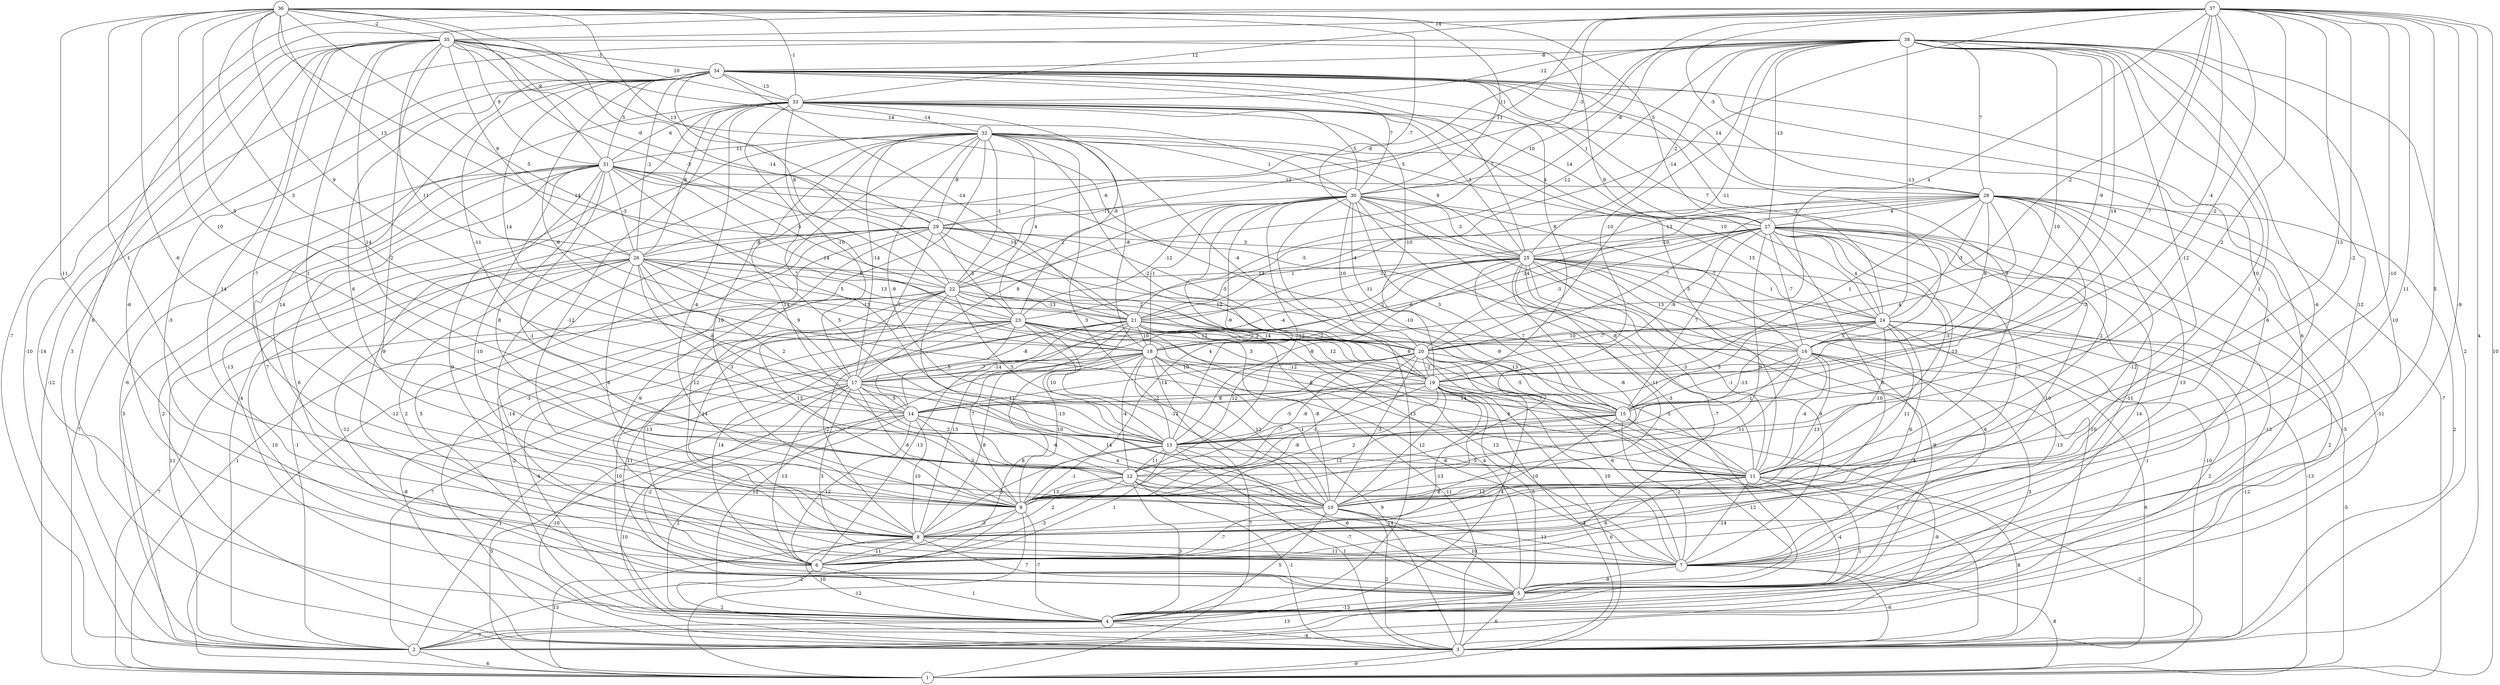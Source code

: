 graph { 
	 fontname="Helvetica,Arial,sans-serif" 
	 node [shape = circle]; 
	 38 -- 2 [label = "3"];
	 38 -- 3 [label = "2"];
	 38 -- 5 [label = "10"];
	 38 -- 6 [label = "-6"];
	 38 -- 7 [label = "12"];
	 38 -- 8 [label = "1"];
	 38 -- 10 [label = "-10"];
	 38 -- 11 [label = "-12"];
	 38 -- 14 [label = "-10"];
	 38 -- 15 [label = "10"];
	 38 -- 16 [label = "-9"];
	 38 -- 19 [label = "14"];
	 38 -- 20 [label = "-11"];
	 38 -- 21 [label = "-12"];
	 38 -- 22 [label = "5"];
	 38 -- 24 [label = "-13"];
	 38 -- 25 [label = "-2"];
	 38 -- 26 [label = "-6"];
	 38 -- 27 [label = "-13"];
	 38 -- 28 [label = "7"];
	 38 -- 30 [label = "-8"];
	 38 -- 33 [label = "-12"];
	 38 -- 34 [label = "-8"];
	 37 -- 1 [label = "10"];
	 37 -- 2 [label = "-7"];
	 37 -- 3 [label = "4"];
	 37 -- 4 [label = "8"];
	 37 -- 5 [label = "-9"];
	 37 -- 6 [label = "11"];
	 37 -- 7 [label = "5"];
	 37 -- 8 [label = "-10"];
	 37 -- 9 [label = "-2"];
	 37 -- 11 [label = "13"];
	 37 -- 12 [label = "2"];
	 37 -- 14 [label = "-7"];
	 37 -- 15 [label = "-2"];
	 37 -- 18 [label = "4"];
	 37 -- 19 [label = "-4"];
	 37 -- 20 [label = "-2"];
	 37 -- 21 [label = "-14"];
	 37 -- 22 [label = "10"];
	 37 -- 28 [label = "-5"];
	 37 -- 29 [label = "11"];
	 37 -- 30 [label = "-3"];
	 37 -- 33 [label = "12"];
	 37 -- 35 [label = "14"];
	 36 -- 8 [label = "-11"];
	 36 -- 9 [label = "1"];
	 36 -- 10 [label = "-6"];
	 36 -- 13 [label = "10"];
	 36 -- 14 [label = "5"];
	 36 -- 17 [label = "3"];
	 36 -- 18 [label = "9"];
	 36 -- 19 [label = "14"];
	 36 -- 21 [label = "-14"];
	 36 -- 23 [label = "5"];
	 36 -- 25 [label = "-7"];
	 36 -- 26 [label = "13"];
	 36 -- 27 [label = "5"];
	 36 -- 29 [label = "13"];
	 36 -- 30 [label = "11"];
	 36 -- 31 [label = "-9"];
	 36 -- 33 [label = "-1"];
	 36 -- 35 [label = "-2"];
	 35 -- 2 [label = "-10"];
	 35 -- 3 [label = "-14"];
	 35 -- 6 [label = "-6"];
	 35 -- 8 [label = "14"];
	 35 -- 9 [label = "-7"];
	 35 -- 10 [label = "1"];
	 35 -- 11 [label = "2"];
	 35 -- 13 [label = "14"];
	 35 -- 18 [label = "11"];
	 35 -- 20 [label = "-6"];
	 35 -- 22 [label = "-3"];
	 35 -- 24 [label = "9"];
	 35 -- 26 [label = "9"];
	 35 -- 29 [label = "-9"];
	 35 -- 30 [label = "14"];
	 35 -- 31 [label = "9"];
	 35 -- 33 [label = "10"];
	 35 -- 34 [label = "-1"];
	 34 -- 1 [label = "-12"];
	 34 -- 5 [label = "6"];
	 34 -- 6 [label = "-3"];
	 34 -- 7 [label = "6"];
	 34 -- 8 [label = "14"];
	 34 -- 9 [label = "6"];
	 34 -- 11 [label = "9"];
	 34 -- 14 [label = "-11"];
	 34 -- 15 [label = "-6"];
	 34 -- 16 [label = "-3"];
	 34 -- 17 [label = "14"];
	 34 -- 19 [label = "8"];
	 34 -- 21 [label = "-14"];
	 34 -- 22 [label = "8"];
	 34 -- 24 [label = "7"];
	 34 -- 25 [label = "7"];
	 34 -- 26 [label = "-2"];
	 34 -- 27 [label = "1"];
	 34 -- 28 [label = "14"];
	 34 -- 30 [label = "7"];
	 34 -- 31 [label = "5"];
	 34 -- 33 [label = "-13"];
	 33 -- 1 [label = "-7"];
	 33 -- 2 [label = "-6"];
	 33 -- 4 [label = "-13"];
	 33 -- 8 [label = "-12"];
	 33 -- 9 [label = "-4"];
	 33 -- 11 [label = "5"];
	 33 -- 13 [label = "7"];
	 33 -- 17 [label = "-10"];
	 33 -- 19 [label = "-10"];
	 33 -- 23 [label = "-9"];
	 33 -- 25 [label = "3"];
	 33 -- 26 [label = "8"];
	 33 -- 27 [label = "14"];
	 33 -- 30 [label = "5"];
	 33 -- 31 [label = "6"];
	 33 -- 32 [label = "-14"];
	 32 -- 1 [label = "-12"];
	 32 -- 2 [label = "4"];
	 32 -- 3 [label = "-3"];
	 32 -- 6 [label = "-9"];
	 32 -- 9 [label = "10"];
	 32 -- 10 [label = "3"];
	 32 -- 12 [label = "14"];
	 32 -- 13 [label = "-9"];
	 32 -- 15 [label = "-2"];
	 32 -- 17 [label = "-14"];
	 32 -- 18 [label = "-8"];
	 32 -- 19 [label = "-4"];
	 32 -- 22 [label = "-1"];
	 32 -- 23 [label = "4"];
	 32 -- 24 [label = "10"];
	 32 -- 25 [label = "9"];
	 32 -- 27 [label = "4"];
	 32 -- 29 [label = "-9"];
	 32 -- 30 [label = "1"];
	 32 -- 31 [label = "11"];
	 31 -- 1 [label = "7"];
	 31 -- 2 [label = "5"];
	 31 -- 3 [label = "2"];
	 31 -- 5 [label = "6"];
	 31 -- 6 [label = "7"];
	 31 -- 7 [label = "9"];
	 31 -- 8 [label = "-10"];
	 31 -- 10 [label = "-1"];
	 31 -- 11 [label = "5"];
	 31 -- 12 [label = "8"];
	 31 -- 16 [label = "-5"];
	 31 -- 18 [label = "-14"];
	 31 -- 21 [label = "-14"];
	 31 -- 22 [label = "-5"];
	 31 -- 26 [label = "-3"];
	 31 -- 28 [label = "12"];
	 30 -- 3 [label = "-10"];
	 30 -- 4 [label = "13"];
	 30 -- 5 [label = "-3"];
	 30 -- 9 [label = "4"];
	 30 -- 10 [label = "-9"];
	 30 -- 11 [label = "-8"];
	 30 -- 12 [label = "-12"];
	 30 -- 13 [label = "-9"];
	 30 -- 15 [label = "3"];
	 30 -- 16 [label = "-7"];
	 30 -- 17 [label = "9"];
	 30 -- 18 [label = "-1"];
	 30 -- 20 [label = "10"];
	 30 -- 22 [label = "2"];
	 30 -- 23 [label = "-12"];
	 30 -- 24 [label = "13"];
	 30 -- 25 [label = "-3"];
	 30 -- 29 [label = "-11"];
	 29 -- 1 [label = "1"];
	 29 -- 2 [label = "-1"];
	 29 -- 5 [label = "5"];
	 29 -- 7 [label = "-9"];
	 29 -- 8 [label = "12"];
	 29 -- 11 [label = "6"];
	 29 -- 17 [label = "7"];
	 29 -- 19 [label = "12"];
	 29 -- 20 [label = "-5"];
	 29 -- 23 [label = "-5"];
	 29 -- 25 [label = "3"];
	 29 -- 26 [label = "-8"];
	 28 -- 2 [label = "-5"];
	 28 -- 3 [label = "2"];
	 28 -- 4 [label = "-11"];
	 28 -- 7 [label = "13"];
	 28 -- 8 [label = "-12"];
	 28 -- 11 [label = "2"];
	 28 -- 14 [label = "4"];
	 28 -- 15 [label = "-3"];
	 28 -- 16 [label = "8"];
	 28 -- 18 [label = "-14"];
	 28 -- 19 [label = "1"];
	 28 -- 20 [label = "7"];
	 28 -- 21 [label = "-4"];
	 28 -- 24 [label = "-3"];
	 28 -- 25 [label = "13"];
	 28 -- 27 [label = "4"];
	 27 -- 2 [label = "2"];
	 27 -- 4 [label = "-13"];
	 27 -- 5 [label = "14"];
	 27 -- 6 [label = "10"];
	 27 -- 7 [label = "-11"];
	 27 -- 8 [label = "6"];
	 27 -- 9 [label = "9"];
	 27 -- 10 [label = "-7"];
	 27 -- 11 [label = "-13"];
	 27 -- 13 [label = "-3"];
	 27 -- 15 [label = "7"];
	 27 -- 16 [label = "-7"];
	 27 -- 17 [label = "-6"];
	 27 -- 19 [label = "-9"];
	 27 -- 20 [label = "-3"];
	 27 -- 21 [label = "-12"];
	 27 -- 23 [label = "1"];
	 27 -- 24 [label = "4"];
	 27 -- 25 [label = "-10"];
	 26 -- 2 [label = "11"];
	 26 -- 4 [label = "10"];
	 26 -- 5 [label = "-12"];
	 26 -- 6 [label = "2"];
	 26 -- 7 [label = "-14"];
	 26 -- 9 [label = "6"];
	 26 -- 12 [label = "3"];
	 26 -- 13 [label = "2"];
	 26 -- 14 [label = "-8"];
	 26 -- 17 [label = "9"];
	 26 -- 18 [label = "-13"];
	 26 -- 20 [label = "2"];
	 26 -- 21 [label = "13"];
	 26 -- 22 [label = "-5"];
	 26 -- 23 [label = "5"];
	 25 -- 1 [label = "-13"];
	 25 -- 2 [label = "-1"];
	 25 -- 3 [label = "-10"];
	 25 -- 4 [label = "-9"];
	 25 -- 5 [label = "6"];
	 25 -- 6 [label = "-7"];
	 25 -- 7 [label = "9"];
	 25 -- 9 [label = "-8"];
	 25 -- 10 [label = "-11"];
	 25 -- 11 [label = "-3"];
	 25 -- 13 [label = "-8"];
	 25 -- 15 [label = "7"];
	 25 -- 16 [label = "13"];
	 25 -- 17 [label = "-4"];
	 25 -- 18 [label = "2"];
	 25 -- 21 [label = "-11"];
	 25 -- 22 [label = "13"];
	 25 -- 24 [label = "1"];
	 24 -- 1 [label = "-5"];
	 24 -- 3 [label = "-12"];
	 24 -- 4 [label = "2"];
	 24 -- 7 [label = "-13"];
	 24 -- 8 [label = "6"];
	 24 -- 10 [label = "11"];
	 24 -- 11 [label = "-10"];
	 24 -- 13 [label = "-13"];
	 24 -- 15 [label = "5"];
	 24 -- 16 [label = "5"];
	 24 -- 18 [label = "10"];
	 24 -- 20 [label = "-7"];
	 23 -- 3 [label = "-8"];
	 23 -- 4 [label = "-4"];
	 23 -- 5 [label = "11"];
	 23 -- 6 [label = "14"];
	 23 -- 8 [label = "-2"];
	 23 -- 10 [label = "-12"];
	 23 -- 11 [label = "14"];
	 23 -- 13 [label = "10"];
	 23 -- 14 [label = "5"];
	 23 -- 15 [label = "-12"];
	 23 -- 16 [label = "3"];
	 23 -- 19 [label = "3"];
	 23 -- 20 [label = "12"];
	 22 -- 1 [label = "7"];
	 22 -- 4 [label = "-2"];
	 22 -- 6 [label = "-13"];
	 22 -- 8 [label = "14"];
	 22 -- 9 [label = "13"];
	 22 -- 10 [label = "11"];
	 22 -- 11 [label = "-8"];
	 22 -- 13 [label = "3"];
	 22 -- 16 [label = "-10"];
	 22 -- 19 [label = "14"];
	 22 -- 21 [label = "-13"];
	 21 -- 2 [label = "7"];
	 21 -- 3 [label = "-11"];
	 21 -- 4 [label = "10"];
	 21 -- 5 [label = "4"];
	 21 -- 6 [label = "-13"];
	 21 -- 7 [label = "12"];
	 21 -- 8 [label = "13"];
	 21 -- 9 [label = "7"];
	 21 -- 10 [label = "-8"];
	 21 -- 14 [label = "-7"];
	 21 -- 15 [label = "13"];
	 21 -- 17 [label = "-8"];
	 21 -- 18 [label = "10"];
	 21 -- 19 [label = "12"];
	 21 -- 20 [label = "7"];
	 20 -- 3 [label = "1"];
	 20 -- 4 [label = "4"];
	 20 -- 7 [label = "-6"];
	 20 -- 9 [label = "-1"];
	 20 -- 10 [label = "-3"];
	 20 -- 11 [label = "-5"];
	 20 -- 12 [label = "-8"];
	 20 -- 13 [label = "12"];
	 20 -- 14 [label = "-14"];
	 20 -- 15 [label = "-5"];
	 20 -- 17 [label = "10"];
	 20 -- 19 [label = "-2"];
	 19 -- 1 [label = "6"];
	 19 -- 3 [label = "-4"];
	 19 -- 5 [label = "5"];
	 19 -- 6 [label = "-13"];
	 19 -- 7 [label = "10"];
	 19 -- 9 [label = "-8"];
	 19 -- 10 [label = "12"];
	 19 -- 12 [label = "-7"];
	 19 -- 13 [label = "-5"];
	 19 -- 14 [label = "8"];
	 19 -- 15 [label = "7"];
	 18 -- 1 [label = "7"];
	 18 -- 3 [label = "9"];
	 18 -- 4 [label = "12"];
	 18 -- 6 [label = "8"];
	 18 -- 7 [label = "-6"];
	 18 -- 8 [label = "8"];
	 18 -- 9 [label = "10"];
	 18 -- 10 [label = "12"];
	 18 -- 11 [label = "6"];
	 18 -- 12 [label = "-4"];
	 18 -- 13 [label = "-2"];
	 18 -- 17 [label = "-14"];
	 17 -- 2 [label = "1"];
	 17 -- 3 [label = "-10"];
	 17 -- 5 [label = "-2"];
	 17 -- 6 [label = "-13"];
	 17 -- 7 [label = "3"];
	 17 -- 9 [label = "-8"];
	 17 -- 10 [label = "14"];
	 17 -- 12 [label = "2"];
	 17 -- 13 [label = "-13"];
	 17 -- 14 [label = "5"];
	 16 -- 3 [label = "6"];
	 16 -- 4 [label = "3"];
	 16 -- 7 [label = "4"];
	 16 -- 9 [label = "11"];
	 16 -- 10 [label = "-13"];
	 16 -- 11 [label = "-4"];
	 16 -- 13 [label = "-1"];
	 16 -- 15 [label = "-1"];
	 15 -- 2 [label = "-9"];
	 15 -- 5 [label = "12"];
	 15 -- 7 [label = "-2"];
	 15 -- 8 [label = "-10"];
	 15 -- 9 [label = "12"];
	 15 -- 12 [label = "2"];
	 15 -- 13 [label = "-1"];
	 14 -- 1 [label = "5"];
	 14 -- 3 [label = "10"];
	 14 -- 4 [label = "2"];
	 14 -- 6 [label = "12"];
	 14 -- 8 [label = "10"];
	 14 -- 9 [label = "3"];
	 14 -- 10 [label = "4"];
	 14 -- 12 [label = "-6"];
	 13 -- 3 [label = "1"];
	 13 -- 5 [label = "-6"];
	 13 -- 6 [label = "1"];
	 13 -- 8 [label = "-5"];
	 13 -- 9 [label = "-1"];
	 13 -- 11 [label = "-5"];
	 13 -- 12 [label = "11"];
	 12 -- 3 [label = "-1"];
	 12 -- 4 [label = "3"];
	 12 -- 5 [label = "-7"];
	 12 -- 6 [label = "-3"];
	 12 -- 7 [label = "14"];
	 12 -- 8 [label = "2"];
	 12 -- 9 [label = "13"];
	 12 -- 10 [label = "-7"];
	 11 -- 1 [label = "-2"];
	 11 -- 3 [label = "8"];
	 11 -- 4 [label = "1"];
	 11 -- 5 [label = "-4"];
	 11 -- 6 [label = "6"];
	 11 -- 7 [label = "-14"];
	 11 -- 9 [label = "8"];
	 11 -- 10 [label = "12"];
	 10 -- 3 [label = "2"];
	 10 -- 4 [label = "5"];
	 10 -- 5 [label = "10"];
	 10 -- 6 [label = "-7"];
	 10 -- 7 [label = "11"];
	 9 -- 1 [label = "-12"];
	 9 -- 2 [label = "-2"];
	 9 -- 4 [label = "-7"];
	 9 -- 8 [label = "-3"];
	 8 -- 1 [label = "13"];
	 8 -- 4 [label = "10"];
	 8 -- 5 [label = "7"];
	 8 -- 6 [label = "-11"];
	 8 -- 7 [label = "11"];
	 7 -- 1 [label = "8"];
	 7 -- 3 [label = "-6"];
	 7 -- 5 [label = "-8"];
	 6 -- 3 [label = "2"];
	 6 -- 4 [label = "1"];
	 5 -- 2 [label = "13"];
	 5 -- 3 [label = "6"];
	 5 -- 4 [label = "-13"];
	 4 -- 2 [label = "7"];
	 4 -- 3 [label = "-4"];
	 3 -- 1 [label = "-9"];
	 2 -- 1 [label = "6"];
	 1;
	 2;
	 3;
	 4;
	 5;
	 6;
	 7;
	 8;
	 9;
	 10;
	 11;
	 12;
	 13;
	 14;
	 15;
	 16;
	 17;
	 18;
	 19;
	 20;
	 21;
	 22;
	 23;
	 24;
	 25;
	 26;
	 27;
	 28;
	 29;
	 30;
	 31;
	 32;
	 33;
	 34;
	 35;
	 36;
	 37;
	 38;
}
